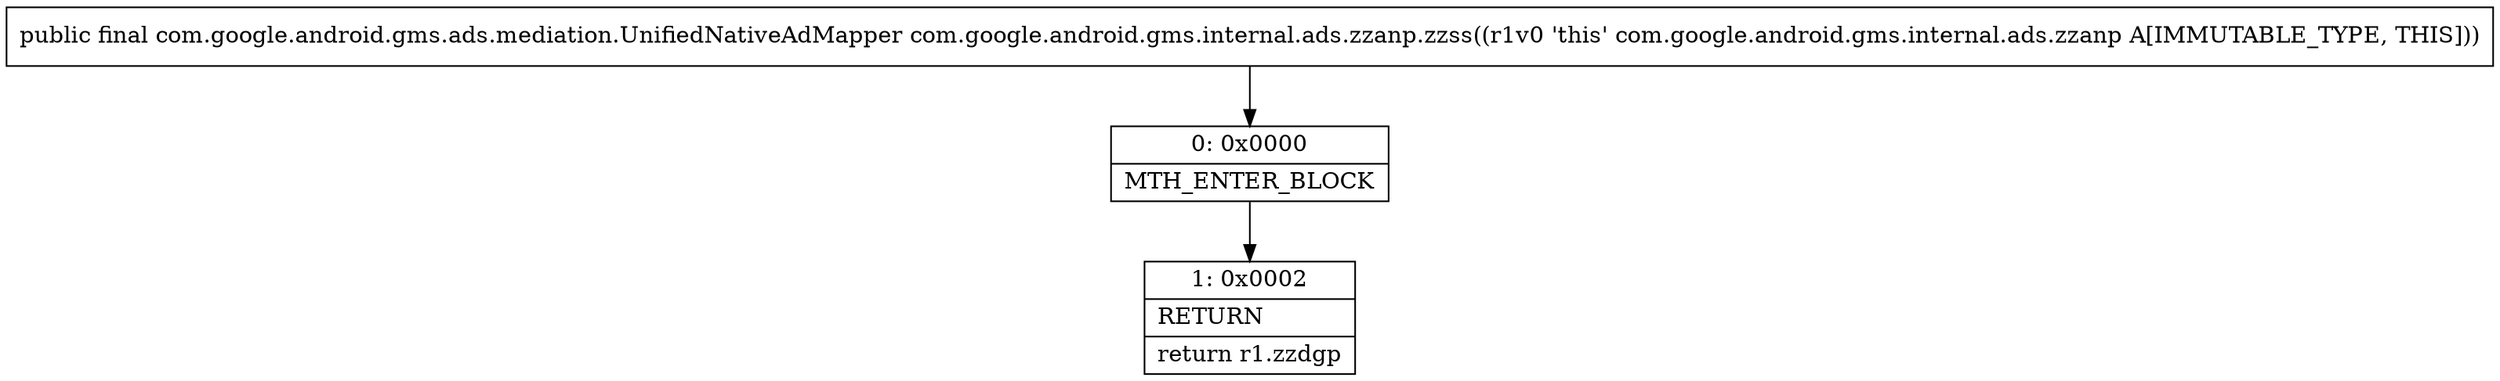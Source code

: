 digraph "CFG forcom.google.android.gms.internal.ads.zzanp.zzss()Lcom\/google\/android\/gms\/ads\/mediation\/UnifiedNativeAdMapper;" {
Node_0 [shape=record,label="{0\:\ 0x0000|MTH_ENTER_BLOCK\l}"];
Node_1 [shape=record,label="{1\:\ 0x0002|RETURN\l|return r1.zzdgp\l}"];
MethodNode[shape=record,label="{public final com.google.android.gms.ads.mediation.UnifiedNativeAdMapper com.google.android.gms.internal.ads.zzanp.zzss((r1v0 'this' com.google.android.gms.internal.ads.zzanp A[IMMUTABLE_TYPE, THIS])) }"];
MethodNode -> Node_0;
Node_0 -> Node_1;
}

